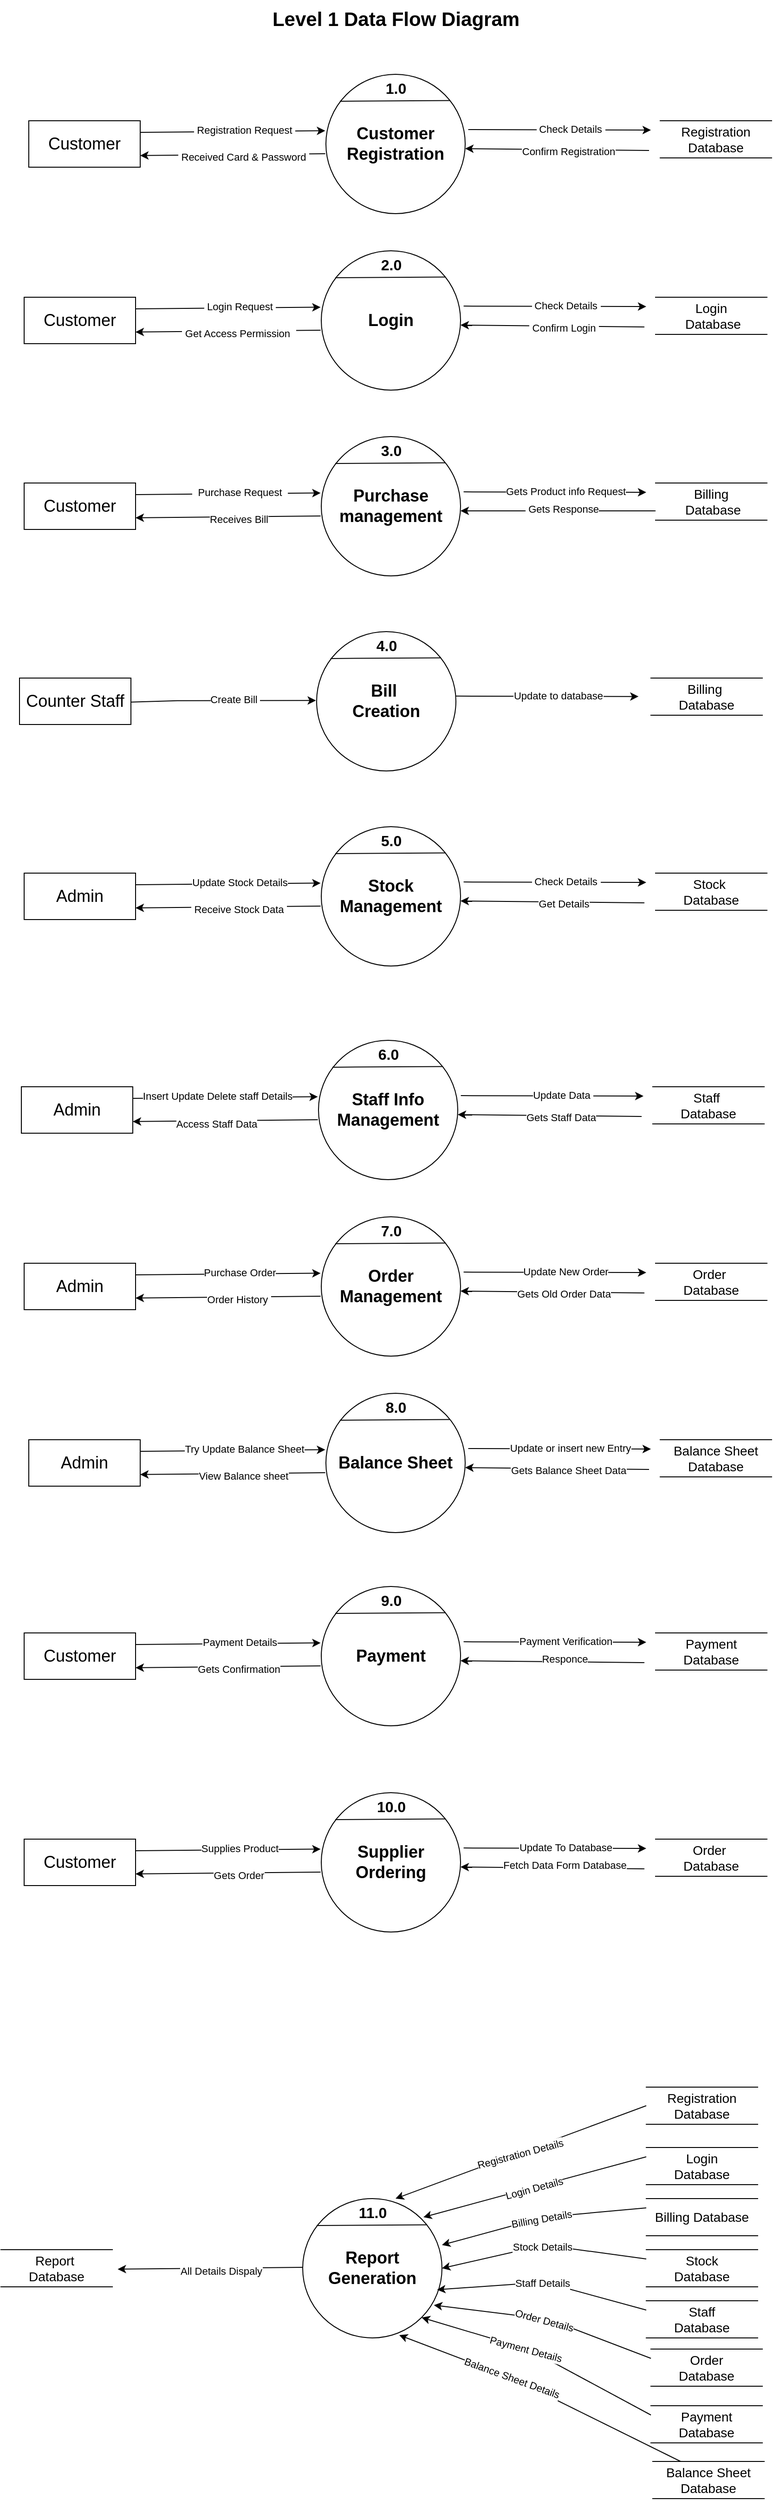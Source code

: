 <mxfile version="24.7.6">
  <diagram name="Page-1" id="CyjvDFudh4OZvCmXFipF">
    <mxGraphModel dx="866" dy="460" grid="1" gridSize="10" guides="1" tooltips="1" connect="1" arrows="1" fold="1" page="1" pageScale="1" pageWidth="850" pageHeight="1100" math="0" shadow="0">
      <root>
        <mxCell id="0" />
        <mxCell id="1" parent="0" />
        <mxCell id="PyNdP-7tMBmTOxRlOTpd-1" value="Level 1 Data Flow Diagram" style="text;html=1;align=center;verticalAlign=middle;resizable=0;points=[];autosize=1;strokeColor=none;fillColor=none;fontSize=21;fontStyle=1" parent="1" vertex="1">
          <mxGeometry x="285" y="10" width="280" height="40" as="geometry" />
        </mxCell>
        <mxCell id="PyNdP-7tMBmTOxRlOTpd-2" value="Customer" style="rounded=0;whiteSpace=wrap;html=1;fontSize=18;" parent="1" vertex="1">
          <mxGeometry x="30" y="140" width="120" height="50" as="geometry" />
        </mxCell>
        <mxCell id="PyNdP-7tMBmTOxRlOTpd-3" value="&lt;b&gt;&lt;font style=&quot;font-size: 18px;&quot;&gt;Customer Registration&lt;/font&gt;&lt;/b&gt;" style="ellipse;whiteSpace=wrap;html=1;aspect=fixed;" parent="1" vertex="1">
          <mxGeometry x="350" y="90" width="150" height="150" as="geometry" />
        </mxCell>
        <mxCell id="PyNdP-7tMBmTOxRlOTpd-4" value="" style="endArrow=none;html=1;rounded=0;entryX=0.889;entryY=0.188;entryDx=0;entryDy=0;exitX=0.1;exitY=0.193;exitDx=0;exitDy=0;exitPerimeter=0;entryPerimeter=0;" parent="1" source="PyNdP-7tMBmTOxRlOTpd-3" target="PyNdP-7tMBmTOxRlOTpd-3" edge="1">
          <mxGeometry width="50" height="50" relative="1" as="geometry">
            <mxPoint x="380" y="210" as="sourcePoint" />
            <mxPoint x="430" y="160" as="targetPoint" />
          </mxGeometry>
        </mxCell>
        <mxCell id="PyNdP-7tMBmTOxRlOTpd-5" value="1.0" style="text;html=1;align=center;verticalAlign=middle;resizable=0;points=[];autosize=1;strokeColor=none;fillColor=none;fontStyle=1;fontSize=16;" parent="1" vertex="1">
          <mxGeometry x="400" y="90" width="50" height="30" as="geometry" />
        </mxCell>
        <mxCell id="PyNdP-7tMBmTOxRlOTpd-6" value="Registration Database" style="shape=partialRectangle;whiteSpace=wrap;html=1;left=0;right=0;fillColor=none;fontStyle=0;fontSize=14;" parent="1" vertex="1">
          <mxGeometry x="710" y="140" width="120" height="40" as="geometry" />
        </mxCell>
        <mxCell id="PyNdP-7tMBmTOxRlOTpd-7" value="" style="endArrow=classic;html=1;rounded=0;exitX=1;exitY=0.25;exitDx=0;exitDy=0;entryX=-0.005;entryY=0.405;entryDx=0;entryDy=0;entryPerimeter=0;" parent="1" source="PyNdP-7tMBmTOxRlOTpd-2" target="PyNdP-7tMBmTOxRlOTpd-3" edge="1">
          <mxGeometry width="50" height="50" relative="1" as="geometry">
            <mxPoint x="380" y="260" as="sourcePoint" />
            <mxPoint x="430" y="210" as="targetPoint" />
          </mxGeometry>
        </mxCell>
        <mxCell id="PyNdP-7tMBmTOxRlOTpd-8" value="&amp;nbsp;Registration Request&amp;nbsp;" style="edgeLabel;html=1;align=center;verticalAlign=middle;resizable=0;points=[];" parent="PyNdP-7tMBmTOxRlOTpd-7" vertex="1" connectable="0">
          <mxGeometry x="0.48" y="-2" relative="1" as="geometry">
            <mxPoint x="-36" y="-3" as="offset" />
          </mxGeometry>
        </mxCell>
        <mxCell id="PyNdP-7tMBmTOxRlOTpd-10" value="" style="endArrow=classic;html=1;rounded=0;exitX=-0.005;exitY=0.57;exitDx=0;exitDy=0;exitPerimeter=0;entryX=1;entryY=0.75;entryDx=0;entryDy=0;" parent="1" source="PyNdP-7tMBmTOxRlOTpd-3" target="PyNdP-7tMBmTOxRlOTpd-2" edge="1">
          <mxGeometry width="50" height="50" relative="1" as="geometry">
            <mxPoint x="418.05" y="178" as="sourcePoint" />
            <mxPoint x="190" y="180" as="targetPoint" />
          </mxGeometry>
        </mxCell>
        <mxCell id="PyNdP-7tMBmTOxRlOTpd-11" value="&amp;nbsp;Received Card &amp;amp; Password&amp;nbsp;" style="edgeLabel;html=1;align=center;verticalAlign=middle;resizable=0;points=[];" parent="PyNdP-7tMBmTOxRlOTpd-10" vertex="1" connectable="0">
          <mxGeometry x="0.48" y="-2" relative="1" as="geometry">
            <mxPoint x="59" y="4" as="offset" />
          </mxGeometry>
        </mxCell>
        <mxCell id="PyNdP-7tMBmTOxRlOTpd-12" value="" style="endArrow=classic;html=1;rounded=0;exitX=1.022;exitY=0.397;exitDx=0;exitDy=0;exitPerimeter=0;" parent="1" source="PyNdP-7tMBmTOxRlOTpd-3" edge="1">
          <mxGeometry width="50" height="50" relative="1" as="geometry">
            <mxPoint x="500" y="142" as="sourcePoint" />
            <mxPoint x="700" y="150" as="targetPoint" />
          </mxGeometry>
        </mxCell>
        <mxCell id="PyNdP-7tMBmTOxRlOTpd-13" value="&amp;nbsp;Check Details&amp;nbsp;" style="edgeLabel;html=1;align=center;verticalAlign=middle;resizable=0;points=[];" parent="PyNdP-7tMBmTOxRlOTpd-12" vertex="1" connectable="0">
          <mxGeometry x="0.48" y="-2" relative="1" as="geometry">
            <mxPoint x="-36" y="-3" as="offset" />
          </mxGeometry>
        </mxCell>
        <mxCell id="PyNdP-7tMBmTOxRlOTpd-17" value="" style="endArrow=classic;html=1;rounded=0;exitX=-0.013;exitY=0.601;exitDx=0;exitDy=0;exitPerimeter=0;entryX=1;entryY=0.75;entryDx=0;entryDy=0;" parent="1" edge="1">
          <mxGeometry width="50" height="50" relative="1" as="geometry">
            <mxPoint x="698" y="172" as="sourcePoint" />
            <mxPoint x="500" y="170" as="targetPoint" />
          </mxGeometry>
        </mxCell>
        <mxCell id="PyNdP-7tMBmTOxRlOTpd-18" value="Confirm Registration" style="edgeLabel;html=1;align=center;verticalAlign=middle;resizable=0;points=[];" parent="PyNdP-7tMBmTOxRlOTpd-17" vertex="1" connectable="0">
          <mxGeometry x="0.48" y="-2" relative="1" as="geometry">
            <mxPoint x="59" y="4" as="offset" />
          </mxGeometry>
        </mxCell>
        <mxCell id="PyNdP-7tMBmTOxRlOTpd-19" value="Customer" style="rounded=0;whiteSpace=wrap;html=1;fontSize=18;" parent="1" vertex="1">
          <mxGeometry x="25" y="330" width="120" height="50" as="geometry" />
        </mxCell>
        <mxCell id="PyNdP-7tMBmTOxRlOTpd-20" value="&lt;span style=&quot;font-size: 18px;&quot;&gt;&lt;b&gt;Login&lt;/b&gt;&lt;/span&gt;" style="ellipse;whiteSpace=wrap;html=1;aspect=fixed;" parent="1" vertex="1">
          <mxGeometry x="345" y="280" width="150" height="150" as="geometry" />
        </mxCell>
        <mxCell id="PyNdP-7tMBmTOxRlOTpd-21" value="" style="endArrow=none;html=1;rounded=0;entryX=0.889;entryY=0.188;entryDx=0;entryDy=0;exitX=0.1;exitY=0.193;exitDx=0;exitDy=0;exitPerimeter=0;entryPerimeter=0;" parent="1" source="PyNdP-7tMBmTOxRlOTpd-20" target="PyNdP-7tMBmTOxRlOTpd-20" edge="1">
          <mxGeometry width="50" height="50" relative="1" as="geometry">
            <mxPoint x="375" y="400" as="sourcePoint" />
            <mxPoint x="425" y="350" as="targetPoint" />
          </mxGeometry>
        </mxCell>
        <mxCell id="PyNdP-7tMBmTOxRlOTpd-22" value="2.0" style="text;html=1;align=center;verticalAlign=middle;resizable=0;points=[];autosize=1;strokeColor=none;fillColor=none;fontStyle=1;fontSize=16;" parent="1" vertex="1">
          <mxGeometry x="395" y="280" width="50" height="30" as="geometry" />
        </mxCell>
        <mxCell id="PyNdP-7tMBmTOxRlOTpd-23" value="Login&lt;div&gt;&amp;nbsp;Database&lt;/div&gt;" style="shape=partialRectangle;whiteSpace=wrap;html=1;left=0;right=0;fillColor=none;fontStyle=0;fontSize=14;" parent="1" vertex="1">
          <mxGeometry x="705" y="330" width="120" height="40" as="geometry" />
        </mxCell>
        <mxCell id="PyNdP-7tMBmTOxRlOTpd-24" value="" style="endArrow=classic;html=1;rounded=0;exitX=1;exitY=0.25;exitDx=0;exitDy=0;entryX=-0.005;entryY=0.405;entryDx=0;entryDy=0;entryPerimeter=0;" parent="1" source="PyNdP-7tMBmTOxRlOTpd-19" target="PyNdP-7tMBmTOxRlOTpd-20" edge="1">
          <mxGeometry width="50" height="50" relative="1" as="geometry">
            <mxPoint x="375" y="450" as="sourcePoint" />
            <mxPoint x="425" y="400" as="targetPoint" />
          </mxGeometry>
        </mxCell>
        <mxCell id="PyNdP-7tMBmTOxRlOTpd-25" value="&amp;nbsp;Login Request&amp;nbsp;" style="edgeLabel;html=1;align=center;verticalAlign=middle;resizable=0;points=[];" parent="PyNdP-7tMBmTOxRlOTpd-24" vertex="1" connectable="0">
          <mxGeometry x="0.48" y="-2" relative="1" as="geometry">
            <mxPoint x="-36" y="-3" as="offset" />
          </mxGeometry>
        </mxCell>
        <mxCell id="PyNdP-7tMBmTOxRlOTpd-26" value="" style="endArrow=classic;html=1;rounded=0;exitX=-0.005;exitY=0.57;exitDx=0;exitDy=0;exitPerimeter=0;entryX=1;entryY=0.75;entryDx=0;entryDy=0;" parent="1" source="PyNdP-7tMBmTOxRlOTpd-20" target="PyNdP-7tMBmTOxRlOTpd-19" edge="1">
          <mxGeometry width="50" height="50" relative="1" as="geometry">
            <mxPoint x="413.05" y="368" as="sourcePoint" />
            <mxPoint x="185" y="370" as="targetPoint" />
          </mxGeometry>
        </mxCell>
        <mxCell id="PyNdP-7tMBmTOxRlOTpd-27" value="&amp;nbsp;Get Access Permission&amp;nbsp;&amp;nbsp;" style="edgeLabel;html=1;align=center;verticalAlign=middle;resizable=0;points=[];" parent="PyNdP-7tMBmTOxRlOTpd-26" vertex="1" connectable="0">
          <mxGeometry x="0.48" y="-2" relative="1" as="geometry">
            <mxPoint x="59" y="4" as="offset" />
          </mxGeometry>
        </mxCell>
        <mxCell id="PyNdP-7tMBmTOxRlOTpd-28" value="" style="endArrow=classic;html=1;rounded=0;exitX=1.022;exitY=0.397;exitDx=0;exitDy=0;exitPerimeter=0;" parent="1" source="PyNdP-7tMBmTOxRlOTpd-20" edge="1">
          <mxGeometry width="50" height="50" relative="1" as="geometry">
            <mxPoint x="495" y="332" as="sourcePoint" />
            <mxPoint x="695" y="340" as="targetPoint" />
          </mxGeometry>
        </mxCell>
        <mxCell id="PyNdP-7tMBmTOxRlOTpd-29" value="&amp;nbsp;Check Details&amp;nbsp;" style="edgeLabel;html=1;align=center;verticalAlign=middle;resizable=0;points=[];" parent="PyNdP-7tMBmTOxRlOTpd-28" vertex="1" connectable="0">
          <mxGeometry x="0.48" y="-2" relative="1" as="geometry">
            <mxPoint x="-36" y="-3" as="offset" />
          </mxGeometry>
        </mxCell>
        <mxCell id="PyNdP-7tMBmTOxRlOTpd-30" value="" style="endArrow=classic;html=1;rounded=0;exitX=-0.013;exitY=0.601;exitDx=0;exitDy=0;exitPerimeter=0;entryX=1;entryY=0.75;entryDx=0;entryDy=0;" parent="1" edge="1">
          <mxGeometry width="50" height="50" relative="1" as="geometry">
            <mxPoint x="693" y="362" as="sourcePoint" />
            <mxPoint x="495" y="360" as="targetPoint" />
          </mxGeometry>
        </mxCell>
        <mxCell id="PyNdP-7tMBmTOxRlOTpd-31" value="&amp;nbsp;Confirm Login&amp;nbsp;" style="edgeLabel;html=1;align=center;verticalAlign=middle;resizable=0;points=[];" parent="PyNdP-7tMBmTOxRlOTpd-30" vertex="1" connectable="0">
          <mxGeometry x="0.48" y="-2" relative="1" as="geometry">
            <mxPoint x="59" y="4" as="offset" />
          </mxGeometry>
        </mxCell>
        <mxCell id="PyNdP-7tMBmTOxRlOTpd-45" value="Customer" style="rounded=0;whiteSpace=wrap;html=1;fontSize=18;" parent="1" vertex="1">
          <mxGeometry x="25" y="530" width="120" height="50" as="geometry" />
        </mxCell>
        <mxCell id="PyNdP-7tMBmTOxRlOTpd-46" value="&lt;b&gt;&lt;font style=&quot;font-size: 18px;&quot;&gt;Purchase management&lt;/font&gt;&lt;/b&gt;" style="ellipse;whiteSpace=wrap;html=1;aspect=fixed;" parent="1" vertex="1">
          <mxGeometry x="345" y="480" width="150" height="150" as="geometry" />
        </mxCell>
        <mxCell id="PyNdP-7tMBmTOxRlOTpd-47" value="" style="endArrow=none;html=1;rounded=0;entryX=0.889;entryY=0.188;entryDx=0;entryDy=0;exitX=0.1;exitY=0.193;exitDx=0;exitDy=0;exitPerimeter=0;entryPerimeter=0;" parent="1" source="PyNdP-7tMBmTOxRlOTpd-46" target="PyNdP-7tMBmTOxRlOTpd-46" edge="1">
          <mxGeometry width="50" height="50" relative="1" as="geometry">
            <mxPoint x="375" y="600" as="sourcePoint" />
            <mxPoint x="425" y="550" as="targetPoint" />
          </mxGeometry>
        </mxCell>
        <mxCell id="PyNdP-7tMBmTOxRlOTpd-48" value="3.0" style="text;html=1;align=center;verticalAlign=middle;resizable=0;points=[];autosize=1;strokeColor=none;fillColor=none;fontStyle=1;fontSize=16;" parent="1" vertex="1">
          <mxGeometry x="395" y="480" width="50" height="30" as="geometry" />
        </mxCell>
        <mxCell id="PyNdP-7tMBmTOxRlOTpd-49" value="&lt;div&gt;Billing&lt;/div&gt;&lt;div&gt;&amp;nbsp;Database&lt;/div&gt;" style="shape=partialRectangle;whiteSpace=wrap;html=1;left=0;right=0;fillColor=none;fontStyle=0;fontSize=14;" parent="1" vertex="1">
          <mxGeometry x="705" y="530" width="120" height="40" as="geometry" />
        </mxCell>
        <mxCell id="PyNdP-7tMBmTOxRlOTpd-50" value="" style="endArrow=classic;html=1;rounded=0;exitX=1;exitY=0.25;exitDx=0;exitDy=0;entryX=-0.005;entryY=0.405;entryDx=0;entryDy=0;entryPerimeter=0;" parent="1" source="PyNdP-7tMBmTOxRlOTpd-45" target="PyNdP-7tMBmTOxRlOTpd-46" edge="1">
          <mxGeometry width="50" height="50" relative="1" as="geometry">
            <mxPoint x="375" y="650" as="sourcePoint" />
            <mxPoint x="425" y="600" as="targetPoint" />
          </mxGeometry>
        </mxCell>
        <mxCell id="PyNdP-7tMBmTOxRlOTpd-51" value="&amp;nbsp; Purchase Request&amp;nbsp;&amp;nbsp;" style="edgeLabel;html=1;align=center;verticalAlign=middle;resizable=0;points=[];" parent="PyNdP-7tMBmTOxRlOTpd-50" vertex="1" connectable="0">
          <mxGeometry x="0.48" y="-2" relative="1" as="geometry">
            <mxPoint x="-36" y="-3" as="offset" />
          </mxGeometry>
        </mxCell>
        <mxCell id="PyNdP-7tMBmTOxRlOTpd-52" value="" style="endArrow=classic;html=1;rounded=0;exitX=-0.005;exitY=0.57;exitDx=0;exitDy=0;exitPerimeter=0;entryX=1;entryY=0.75;entryDx=0;entryDy=0;" parent="1" source="PyNdP-7tMBmTOxRlOTpd-46" target="PyNdP-7tMBmTOxRlOTpd-45" edge="1">
          <mxGeometry width="50" height="50" relative="1" as="geometry">
            <mxPoint x="413.05" y="568" as="sourcePoint" />
            <mxPoint x="185" y="570" as="targetPoint" />
          </mxGeometry>
        </mxCell>
        <mxCell id="PyNdP-7tMBmTOxRlOTpd-53" value="Receives Bill" style="edgeLabel;html=1;align=center;verticalAlign=middle;resizable=0;points=[];" parent="PyNdP-7tMBmTOxRlOTpd-52" vertex="1" connectable="0">
          <mxGeometry x="0.48" y="-2" relative="1" as="geometry">
            <mxPoint x="59" y="4" as="offset" />
          </mxGeometry>
        </mxCell>
        <mxCell id="PyNdP-7tMBmTOxRlOTpd-54" value="" style="endArrow=classic;html=1;rounded=0;exitX=1.022;exitY=0.397;exitDx=0;exitDy=0;exitPerimeter=0;" parent="1" source="PyNdP-7tMBmTOxRlOTpd-46" edge="1">
          <mxGeometry width="50" height="50" relative="1" as="geometry">
            <mxPoint x="495" y="532" as="sourcePoint" />
            <mxPoint x="695" y="540" as="targetPoint" />
          </mxGeometry>
        </mxCell>
        <mxCell id="PyNdP-7tMBmTOxRlOTpd-55" value="Gets Product info Request" style="edgeLabel;html=1;align=center;verticalAlign=middle;resizable=0;points=[];" parent="PyNdP-7tMBmTOxRlOTpd-54" vertex="1" connectable="0">
          <mxGeometry x="0.48" y="-2" relative="1" as="geometry">
            <mxPoint x="-36" y="-3" as="offset" />
          </mxGeometry>
        </mxCell>
        <mxCell id="PyNdP-7tMBmTOxRlOTpd-56" value="" style="endArrow=classic;html=1;rounded=0;exitX=0;exitY=0.75;exitDx=0;exitDy=0;entryX=1;entryY=0.75;entryDx=0;entryDy=0;" parent="1" source="PyNdP-7tMBmTOxRlOTpd-49" edge="1">
          <mxGeometry width="50" height="50" relative="1" as="geometry">
            <mxPoint x="693" y="562" as="sourcePoint" />
            <mxPoint x="495" y="560" as="targetPoint" />
          </mxGeometry>
        </mxCell>
        <mxCell id="PyNdP-7tMBmTOxRlOTpd-59" value="&amp;nbsp;Gets Response" style="edgeLabel;html=1;align=center;verticalAlign=middle;resizable=0;points=[];" parent="PyNdP-7tMBmTOxRlOTpd-56" vertex="1" connectable="0">
          <mxGeometry x="0.238" y="-2" relative="1" as="geometry">
            <mxPoint x="29" as="offset" />
          </mxGeometry>
        </mxCell>
        <mxCell id="PyNdP-7tMBmTOxRlOTpd-60" value="Counter Staff" style="rounded=0;whiteSpace=wrap;html=1;fontSize=18;" parent="1" vertex="1">
          <mxGeometry x="20" y="740" width="120" height="50" as="geometry" />
        </mxCell>
        <mxCell id="PyNdP-7tMBmTOxRlOTpd-61" value="&lt;span style=&quot;font-size: 18px;&quot;&gt;&lt;b&gt;Bill&amp;nbsp;&lt;/b&gt;&lt;/span&gt;&lt;div&gt;&lt;span style=&quot;font-size: 18px;&quot;&gt;&lt;b&gt;Creation&lt;/b&gt;&lt;/span&gt;&lt;/div&gt;" style="ellipse;whiteSpace=wrap;html=1;aspect=fixed;" parent="1" vertex="1">
          <mxGeometry x="340" y="690" width="150" height="150" as="geometry" />
        </mxCell>
        <mxCell id="PyNdP-7tMBmTOxRlOTpd-62" value="" style="endArrow=none;html=1;rounded=0;entryX=0.889;entryY=0.188;entryDx=0;entryDy=0;exitX=0.1;exitY=0.193;exitDx=0;exitDy=0;exitPerimeter=0;entryPerimeter=0;" parent="1" source="PyNdP-7tMBmTOxRlOTpd-61" target="PyNdP-7tMBmTOxRlOTpd-61" edge="1">
          <mxGeometry width="50" height="50" relative="1" as="geometry">
            <mxPoint x="370" y="810" as="sourcePoint" />
            <mxPoint x="420" y="760" as="targetPoint" />
          </mxGeometry>
        </mxCell>
        <mxCell id="PyNdP-7tMBmTOxRlOTpd-63" value="4.0" style="text;html=1;align=center;verticalAlign=middle;resizable=0;points=[];autosize=1;strokeColor=none;fillColor=none;fontStyle=1;fontSize=16;" parent="1" vertex="1">
          <mxGeometry x="390" y="690" width="50" height="30" as="geometry" />
        </mxCell>
        <mxCell id="PyNdP-7tMBmTOxRlOTpd-64" value="Billing&amp;nbsp;&lt;div&gt;Database&lt;/div&gt;" style="shape=partialRectangle;whiteSpace=wrap;html=1;left=0;right=0;fillColor=none;fontStyle=0;fontSize=14;" parent="1" vertex="1">
          <mxGeometry x="700" y="740" width="120" height="40" as="geometry" />
        </mxCell>
        <mxCell id="PyNdP-7tMBmTOxRlOTpd-65" value="" style="endArrow=classic;html=1;rounded=0;exitX=1;exitY=0.25;exitDx=0;exitDy=0;entryX=-0.005;entryY=0.405;entryDx=0;entryDy=0;entryPerimeter=0;" parent="1" edge="1">
          <mxGeometry width="50" height="50" relative="1" as="geometry">
            <mxPoint x="140" y="765.88" as="sourcePoint" />
            <mxPoint x="339.25" y="764.13" as="targetPoint" />
            <Array as="points">
              <mxPoint x="190" y="764.38" />
            </Array>
          </mxGeometry>
        </mxCell>
        <mxCell id="PyNdP-7tMBmTOxRlOTpd-66" value="Create Bill&amp;nbsp;" style="edgeLabel;html=1;align=center;verticalAlign=middle;resizable=0;points=[];" parent="PyNdP-7tMBmTOxRlOTpd-65" vertex="1" connectable="0">
          <mxGeometry x="0.48" y="-2" relative="1" as="geometry">
            <mxPoint x="-36" y="-3" as="offset" />
          </mxGeometry>
        </mxCell>
        <mxCell id="PyNdP-7tMBmTOxRlOTpd-69" value="" style="endArrow=classic;html=1;rounded=0;exitX=1.022;exitY=0.397;exitDx=0;exitDy=0;exitPerimeter=0;" parent="1" edge="1">
          <mxGeometry width="50" height="50" relative="1" as="geometry">
            <mxPoint x="490.0" y="759.41" as="sourcePoint" />
            <mxPoint x="686.7" y="759.86" as="targetPoint" />
          </mxGeometry>
        </mxCell>
        <mxCell id="PyNdP-7tMBmTOxRlOTpd-70" value="Update to database" style="edgeLabel;html=1;align=center;verticalAlign=middle;resizable=0;points=[];" parent="PyNdP-7tMBmTOxRlOTpd-69" vertex="1" connectable="0">
          <mxGeometry x="0.48" y="-2" relative="1" as="geometry">
            <mxPoint x="-36" y="-3" as="offset" />
          </mxGeometry>
        </mxCell>
        <mxCell id="PyNdP-7tMBmTOxRlOTpd-73" value="Admin" style="rounded=0;whiteSpace=wrap;html=1;fontSize=18;" parent="1" vertex="1">
          <mxGeometry x="25" y="950" width="120" height="50" as="geometry" />
        </mxCell>
        <mxCell id="PyNdP-7tMBmTOxRlOTpd-74" value="&lt;b&gt;&lt;font style=&quot;font-size: 18px;&quot;&gt;Stock Management&lt;/font&gt;&lt;/b&gt;" style="ellipse;whiteSpace=wrap;html=1;aspect=fixed;" parent="1" vertex="1">
          <mxGeometry x="345" y="900" width="150" height="150" as="geometry" />
        </mxCell>
        <mxCell id="PyNdP-7tMBmTOxRlOTpd-75" value="" style="endArrow=none;html=1;rounded=0;entryX=0.889;entryY=0.188;entryDx=0;entryDy=0;exitX=0.1;exitY=0.193;exitDx=0;exitDy=0;exitPerimeter=0;entryPerimeter=0;" parent="1" source="PyNdP-7tMBmTOxRlOTpd-74" target="PyNdP-7tMBmTOxRlOTpd-74" edge="1">
          <mxGeometry width="50" height="50" relative="1" as="geometry">
            <mxPoint x="375" y="1020" as="sourcePoint" />
            <mxPoint x="425" y="970" as="targetPoint" />
          </mxGeometry>
        </mxCell>
        <mxCell id="PyNdP-7tMBmTOxRlOTpd-76" value="5.0" style="text;html=1;align=center;verticalAlign=middle;resizable=0;points=[];autosize=1;strokeColor=none;fillColor=none;fontStyle=1;fontSize=16;" parent="1" vertex="1">
          <mxGeometry x="395" y="900" width="50" height="30" as="geometry" />
        </mxCell>
        <mxCell id="PyNdP-7tMBmTOxRlOTpd-77" value="Stock&amp;nbsp;&lt;div&gt;Database&lt;/div&gt;" style="shape=partialRectangle;whiteSpace=wrap;html=1;left=0;right=0;fillColor=none;fontStyle=0;fontSize=14;" parent="1" vertex="1">
          <mxGeometry x="705" y="950" width="120" height="40" as="geometry" />
        </mxCell>
        <mxCell id="PyNdP-7tMBmTOxRlOTpd-78" value="" style="endArrow=classic;html=1;rounded=0;exitX=1;exitY=0.25;exitDx=0;exitDy=0;entryX=-0.005;entryY=0.405;entryDx=0;entryDy=0;entryPerimeter=0;" parent="1" source="PyNdP-7tMBmTOxRlOTpd-73" target="PyNdP-7tMBmTOxRlOTpd-74" edge="1">
          <mxGeometry width="50" height="50" relative="1" as="geometry">
            <mxPoint x="375" y="1070" as="sourcePoint" />
            <mxPoint x="425" y="1020" as="targetPoint" />
          </mxGeometry>
        </mxCell>
        <mxCell id="PyNdP-7tMBmTOxRlOTpd-79" value="Update Stock Details" style="edgeLabel;html=1;align=center;verticalAlign=middle;resizable=0;points=[];" parent="PyNdP-7tMBmTOxRlOTpd-78" vertex="1" connectable="0">
          <mxGeometry x="0.48" y="-2" relative="1" as="geometry">
            <mxPoint x="-36" y="-3" as="offset" />
          </mxGeometry>
        </mxCell>
        <mxCell id="PyNdP-7tMBmTOxRlOTpd-80" value="" style="endArrow=classic;html=1;rounded=0;exitX=-0.005;exitY=0.57;exitDx=0;exitDy=0;exitPerimeter=0;entryX=1;entryY=0.75;entryDx=0;entryDy=0;" parent="1" source="PyNdP-7tMBmTOxRlOTpd-74" target="PyNdP-7tMBmTOxRlOTpd-73" edge="1">
          <mxGeometry width="50" height="50" relative="1" as="geometry">
            <mxPoint x="413.05" y="988" as="sourcePoint" />
            <mxPoint x="185" y="990" as="targetPoint" />
          </mxGeometry>
        </mxCell>
        <mxCell id="PyNdP-7tMBmTOxRlOTpd-81" value="&amp;nbsp;Receive Stock Data&amp;nbsp;" style="edgeLabel;html=1;align=center;verticalAlign=middle;resizable=0;points=[];" parent="PyNdP-7tMBmTOxRlOTpd-80" vertex="1" connectable="0">
          <mxGeometry x="0.48" y="-2" relative="1" as="geometry">
            <mxPoint x="59" y="4" as="offset" />
          </mxGeometry>
        </mxCell>
        <mxCell id="PyNdP-7tMBmTOxRlOTpd-82" value="" style="endArrow=classic;html=1;rounded=0;exitX=1.022;exitY=0.397;exitDx=0;exitDy=0;exitPerimeter=0;" parent="1" source="PyNdP-7tMBmTOxRlOTpd-74" edge="1">
          <mxGeometry width="50" height="50" relative="1" as="geometry">
            <mxPoint x="495" y="952" as="sourcePoint" />
            <mxPoint x="695" y="960" as="targetPoint" />
          </mxGeometry>
        </mxCell>
        <mxCell id="PyNdP-7tMBmTOxRlOTpd-83" value="&amp;nbsp;Check Details&amp;nbsp;" style="edgeLabel;html=1;align=center;verticalAlign=middle;resizable=0;points=[];" parent="PyNdP-7tMBmTOxRlOTpd-82" vertex="1" connectable="0">
          <mxGeometry x="0.48" y="-2" relative="1" as="geometry">
            <mxPoint x="-36" y="-3" as="offset" />
          </mxGeometry>
        </mxCell>
        <mxCell id="PyNdP-7tMBmTOxRlOTpd-84" value="" style="endArrow=classic;html=1;rounded=0;exitX=-0.013;exitY=0.601;exitDx=0;exitDy=0;exitPerimeter=0;entryX=1;entryY=0.75;entryDx=0;entryDy=0;" parent="1" edge="1">
          <mxGeometry width="50" height="50" relative="1" as="geometry">
            <mxPoint x="693" y="982" as="sourcePoint" />
            <mxPoint x="495" y="980" as="targetPoint" />
          </mxGeometry>
        </mxCell>
        <mxCell id="PyNdP-7tMBmTOxRlOTpd-85" value="Get Details" style="edgeLabel;html=1;align=center;verticalAlign=middle;resizable=0;points=[];" parent="PyNdP-7tMBmTOxRlOTpd-84" vertex="1" connectable="0">
          <mxGeometry x="0.48" y="-2" relative="1" as="geometry">
            <mxPoint x="59" y="4" as="offset" />
          </mxGeometry>
        </mxCell>
        <mxCell id="PyNdP-7tMBmTOxRlOTpd-86" value="Admin" style="rounded=0;whiteSpace=wrap;html=1;fontSize=18;" parent="1" vertex="1">
          <mxGeometry x="22" y="1180" width="120" height="50" as="geometry" />
        </mxCell>
        <mxCell id="PyNdP-7tMBmTOxRlOTpd-87" value="&lt;b&gt;&lt;font style=&quot;font-size: 18px;&quot;&gt;Staff Info Management&lt;/font&gt;&lt;/b&gt;" style="ellipse;whiteSpace=wrap;html=1;aspect=fixed;" parent="1" vertex="1">
          <mxGeometry x="342" y="1130" width="150" height="150" as="geometry" />
        </mxCell>
        <mxCell id="PyNdP-7tMBmTOxRlOTpd-88" value="" style="endArrow=none;html=1;rounded=0;entryX=0.889;entryY=0.188;entryDx=0;entryDy=0;exitX=0.1;exitY=0.193;exitDx=0;exitDy=0;exitPerimeter=0;entryPerimeter=0;" parent="1" source="PyNdP-7tMBmTOxRlOTpd-87" target="PyNdP-7tMBmTOxRlOTpd-87" edge="1">
          <mxGeometry width="50" height="50" relative="1" as="geometry">
            <mxPoint x="372" y="1250" as="sourcePoint" />
            <mxPoint x="422" y="1200" as="targetPoint" />
          </mxGeometry>
        </mxCell>
        <mxCell id="PyNdP-7tMBmTOxRlOTpd-89" value="6.0" style="text;html=1;align=center;verticalAlign=middle;resizable=0;points=[];autosize=1;strokeColor=none;fillColor=none;fontStyle=1;fontSize=16;" parent="1" vertex="1">
          <mxGeometry x="392" y="1130" width="50" height="30" as="geometry" />
        </mxCell>
        <mxCell id="PyNdP-7tMBmTOxRlOTpd-90" value="Staff&amp;nbsp;&lt;div&gt;Database&lt;/div&gt;" style="shape=partialRectangle;whiteSpace=wrap;html=1;left=0;right=0;fillColor=none;fontStyle=0;fontSize=14;" parent="1" vertex="1">
          <mxGeometry x="702" y="1180" width="120" height="40" as="geometry" />
        </mxCell>
        <mxCell id="PyNdP-7tMBmTOxRlOTpd-91" value="" style="endArrow=classic;html=1;rounded=0;exitX=1;exitY=0.25;exitDx=0;exitDy=0;entryX=-0.005;entryY=0.405;entryDx=0;entryDy=0;entryPerimeter=0;" parent="1" source="PyNdP-7tMBmTOxRlOTpd-86" target="PyNdP-7tMBmTOxRlOTpd-87" edge="1">
          <mxGeometry width="50" height="50" relative="1" as="geometry">
            <mxPoint x="372" y="1300" as="sourcePoint" />
            <mxPoint x="422" y="1250" as="targetPoint" />
          </mxGeometry>
        </mxCell>
        <mxCell id="PyNdP-7tMBmTOxRlOTpd-92" value="Insert Update Delete staff Details" style="edgeLabel;html=1;align=center;verticalAlign=middle;resizable=0;points=[];" parent="PyNdP-7tMBmTOxRlOTpd-91" vertex="1" connectable="0">
          <mxGeometry x="0.48" y="-2" relative="1" as="geometry">
            <mxPoint x="-57" y="-3" as="offset" />
          </mxGeometry>
        </mxCell>
        <mxCell id="PyNdP-7tMBmTOxRlOTpd-93" value="" style="endArrow=classic;html=1;rounded=0;exitX=-0.005;exitY=0.57;exitDx=0;exitDy=0;exitPerimeter=0;entryX=1;entryY=0.75;entryDx=0;entryDy=0;" parent="1" source="PyNdP-7tMBmTOxRlOTpd-87" target="PyNdP-7tMBmTOxRlOTpd-86" edge="1">
          <mxGeometry width="50" height="50" relative="1" as="geometry">
            <mxPoint x="410.05" y="1218" as="sourcePoint" />
            <mxPoint x="182" y="1220" as="targetPoint" />
          </mxGeometry>
        </mxCell>
        <mxCell id="PyNdP-7tMBmTOxRlOTpd-94" value="Access Staff Data" style="edgeLabel;html=1;align=center;verticalAlign=middle;resizable=0;points=[];" parent="PyNdP-7tMBmTOxRlOTpd-93" vertex="1" connectable="0">
          <mxGeometry x="0.48" y="-2" relative="1" as="geometry">
            <mxPoint x="38" y="5" as="offset" />
          </mxGeometry>
        </mxCell>
        <mxCell id="PyNdP-7tMBmTOxRlOTpd-95" value="" style="endArrow=classic;html=1;rounded=0;exitX=1.022;exitY=0.397;exitDx=0;exitDy=0;exitPerimeter=0;" parent="1" source="PyNdP-7tMBmTOxRlOTpd-87" edge="1">
          <mxGeometry width="50" height="50" relative="1" as="geometry">
            <mxPoint x="492" y="1182" as="sourcePoint" />
            <mxPoint x="692" y="1190" as="targetPoint" />
          </mxGeometry>
        </mxCell>
        <mxCell id="PyNdP-7tMBmTOxRlOTpd-96" value="Update Data&amp;nbsp;" style="edgeLabel;html=1;align=center;verticalAlign=middle;resizable=0;points=[];" parent="PyNdP-7tMBmTOxRlOTpd-95" vertex="1" connectable="0">
          <mxGeometry x="0.48" y="-2" relative="1" as="geometry">
            <mxPoint x="-36" y="-3" as="offset" />
          </mxGeometry>
        </mxCell>
        <mxCell id="PyNdP-7tMBmTOxRlOTpd-97" value="" style="endArrow=classic;html=1;rounded=0;exitX=-0.013;exitY=0.601;exitDx=0;exitDy=0;exitPerimeter=0;entryX=1;entryY=0.75;entryDx=0;entryDy=0;" parent="1" edge="1">
          <mxGeometry width="50" height="50" relative="1" as="geometry">
            <mxPoint x="690" y="1212" as="sourcePoint" />
            <mxPoint x="492" y="1210" as="targetPoint" />
          </mxGeometry>
        </mxCell>
        <mxCell id="PyNdP-7tMBmTOxRlOTpd-98" value="Gets Staff Data" style="edgeLabel;html=1;align=center;verticalAlign=middle;resizable=0;points=[];" parent="PyNdP-7tMBmTOxRlOTpd-97" vertex="1" connectable="0">
          <mxGeometry x="0.48" y="-2" relative="1" as="geometry">
            <mxPoint x="59" y="4" as="offset" />
          </mxGeometry>
        </mxCell>
        <mxCell id="PyNdP-7tMBmTOxRlOTpd-103" value="Admin" style="rounded=0;whiteSpace=wrap;html=1;fontSize=18;" parent="1" vertex="1">
          <mxGeometry x="25" y="1370" width="120" height="50" as="geometry" />
        </mxCell>
        <mxCell id="PyNdP-7tMBmTOxRlOTpd-104" value="&lt;span style=&quot;font-size: 18px;&quot;&gt;&lt;b&gt;Order Management&lt;/b&gt;&lt;/span&gt;" style="ellipse;whiteSpace=wrap;html=1;aspect=fixed;" parent="1" vertex="1">
          <mxGeometry x="345" y="1320" width="150" height="150" as="geometry" />
        </mxCell>
        <mxCell id="PyNdP-7tMBmTOxRlOTpd-105" value="" style="endArrow=none;html=1;rounded=0;entryX=0.889;entryY=0.188;entryDx=0;entryDy=0;exitX=0.1;exitY=0.193;exitDx=0;exitDy=0;exitPerimeter=0;entryPerimeter=0;" parent="1" source="PyNdP-7tMBmTOxRlOTpd-104" target="PyNdP-7tMBmTOxRlOTpd-104" edge="1">
          <mxGeometry width="50" height="50" relative="1" as="geometry">
            <mxPoint x="375" y="1440" as="sourcePoint" />
            <mxPoint x="425" y="1390" as="targetPoint" />
          </mxGeometry>
        </mxCell>
        <mxCell id="PyNdP-7tMBmTOxRlOTpd-106" value="7.0" style="text;html=1;align=center;verticalAlign=middle;resizable=0;points=[];autosize=1;strokeColor=none;fillColor=none;fontStyle=1;fontSize=16;" parent="1" vertex="1">
          <mxGeometry x="395" y="1320" width="50" height="30" as="geometry" />
        </mxCell>
        <mxCell id="PyNdP-7tMBmTOxRlOTpd-107" value="Order&amp;nbsp;&lt;div&gt;Database&lt;/div&gt;" style="shape=partialRectangle;whiteSpace=wrap;html=1;left=0;right=0;fillColor=none;fontStyle=0;fontSize=14;" parent="1" vertex="1">
          <mxGeometry x="705" y="1370" width="120" height="40" as="geometry" />
        </mxCell>
        <mxCell id="PyNdP-7tMBmTOxRlOTpd-108" value="" style="endArrow=classic;html=1;rounded=0;exitX=1;exitY=0.25;exitDx=0;exitDy=0;entryX=-0.005;entryY=0.405;entryDx=0;entryDy=0;entryPerimeter=0;" parent="1" source="PyNdP-7tMBmTOxRlOTpd-103" target="PyNdP-7tMBmTOxRlOTpd-104" edge="1">
          <mxGeometry width="50" height="50" relative="1" as="geometry">
            <mxPoint x="375" y="1490" as="sourcePoint" />
            <mxPoint x="425" y="1440" as="targetPoint" />
          </mxGeometry>
        </mxCell>
        <mxCell id="PyNdP-7tMBmTOxRlOTpd-109" value="Purchase Order" style="edgeLabel;html=1;align=center;verticalAlign=middle;resizable=0;points=[];" parent="PyNdP-7tMBmTOxRlOTpd-108" vertex="1" connectable="0">
          <mxGeometry x="0.48" y="-2" relative="1" as="geometry">
            <mxPoint x="-36" y="-3" as="offset" />
          </mxGeometry>
        </mxCell>
        <mxCell id="PyNdP-7tMBmTOxRlOTpd-110" value="" style="endArrow=classic;html=1;rounded=0;exitX=-0.005;exitY=0.57;exitDx=0;exitDy=0;exitPerimeter=0;entryX=1;entryY=0.75;entryDx=0;entryDy=0;" parent="1" source="PyNdP-7tMBmTOxRlOTpd-104" target="PyNdP-7tMBmTOxRlOTpd-103" edge="1">
          <mxGeometry width="50" height="50" relative="1" as="geometry">
            <mxPoint x="413.05" y="1408" as="sourcePoint" />
            <mxPoint x="185" y="1410" as="targetPoint" />
          </mxGeometry>
        </mxCell>
        <mxCell id="PyNdP-7tMBmTOxRlOTpd-111" value="Order History&amp;nbsp;" style="edgeLabel;html=1;align=center;verticalAlign=middle;resizable=0;points=[];" parent="PyNdP-7tMBmTOxRlOTpd-110" vertex="1" connectable="0">
          <mxGeometry x="0.48" y="-2" relative="1" as="geometry">
            <mxPoint x="59" y="4" as="offset" />
          </mxGeometry>
        </mxCell>
        <mxCell id="PyNdP-7tMBmTOxRlOTpd-112" value="" style="endArrow=classic;html=1;rounded=0;exitX=1.022;exitY=0.397;exitDx=0;exitDy=0;exitPerimeter=0;" parent="1" source="PyNdP-7tMBmTOxRlOTpd-104" edge="1">
          <mxGeometry width="50" height="50" relative="1" as="geometry">
            <mxPoint x="495" y="1372" as="sourcePoint" />
            <mxPoint x="695" y="1380" as="targetPoint" />
          </mxGeometry>
        </mxCell>
        <mxCell id="PyNdP-7tMBmTOxRlOTpd-113" value="Update New Order" style="edgeLabel;html=1;align=center;verticalAlign=middle;resizable=0;points=[];" parent="PyNdP-7tMBmTOxRlOTpd-112" vertex="1" connectable="0">
          <mxGeometry x="0.48" y="-2" relative="1" as="geometry">
            <mxPoint x="-36" y="-3" as="offset" />
          </mxGeometry>
        </mxCell>
        <mxCell id="PyNdP-7tMBmTOxRlOTpd-114" value="" style="endArrow=classic;html=1;rounded=0;exitX=-0.013;exitY=0.601;exitDx=0;exitDy=0;exitPerimeter=0;entryX=1;entryY=0.75;entryDx=0;entryDy=0;" parent="1" edge="1">
          <mxGeometry width="50" height="50" relative="1" as="geometry">
            <mxPoint x="693" y="1402" as="sourcePoint" />
            <mxPoint x="495" y="1400" as="targetPoint" />
          </mxGeometry>
        </mxCell>
        <mxCell id="PyNdP-7tMBmTOxRlOTpd-115" value="Gets Old Order Data" style="edgeLabel;html=1;align=center;verticalAlign=middle;resizable=0;points=[];" parent="PyNdP-7tMBmTOxRlOTpd-114" vertex="1" connectable="0">
          <mxGeometry x="0.48" y="-2" relative="1" as="geometry">
            <mxPoint x="59" y="4" as="offset" />
          </mxGeometry>
        </mxCell>
        <mxCell id="PyNdP-7tMBmTOxRlOTpd-117" value="Admin" style="rounded=0;whiteSpace=wrap;html=1;fontSize=18;" parent="1" vertex="1">
          <mxGeometry x="30" y="1560" width="120" height="50" as="geometry" />
        </mxCell>
        <mxCell id="PyNdP-7tMBmTOxRlOTpd-118" value="&lt;span style=&quot;font-size: 18px;&quot;&gt;&lt;b&gt;Balance Sheet&lt;/b&gt;&lt;/span&gt;" style="ellipse;whiteSpace=wrap;html=1;aspect=fixed;" parent="1" vertex="1">
          <mxGeometry x="350" y="1510" width="150" height="150" as="geometry" />
        </mxCell>
        <mxCell id="PyNdP-7tMBmTOxRlOTpd-119" value="" style="endArrow=none;html=1;rounded=0;entryX=0.889;entryY=0.188;entryDx=0;entryDy=0;exitX=0.1;exitY=0.193;exitDx=0;exitDy=0;exitPerimeter=0;entryPerimeter=0;" parent="1" source="PyNdP-7tMBmTOxRlOTpd-118" target="PyNdP-7tMBmTOxRlOTpd-118" edge="1">
          <mxGeometry width="50" height="50" relative="1" as="geometry">
            <mxPoint x="380" y="1630" as="sourcePoint" />
            <mxPoint x="430" y="1580" as="targetPoint" />
          </mxGeometry>
        </mxCell>
        <mxCell id="PyNdP-7tMBmTOxRlOTpd-120" value="8.0" style="text;html=1;align=center;verticalAlign=middle;resizable=0;points=[];autosize=1;strokeColor=none;fillColor=none;fontStyle=1;fontSize=16;" parent="1" vertex="1">
          <mxGeometry x="400" y="1510" width="50" height="30" as="geometry" />
        </mxCell>
        <mxCell id="PyNdP-7tMBmTOxRlOTpd-121" value="Balance Sheet Database" style="shape=partialRectangle;whiteSpace=wrap;html=1;left=0;right=0;fillColor=none;fontStyle=0;fontSize=14;" parent="1" vertex="1">
          <mxGeometry x="710" y="1560" width="120" height="40" as="geometry" />
        </mxCell>
        <mxCell id="PyNdP-7tMBmTOxRlOTpd-122" value="" style="endArrow=classic;html=1;rounded=0;exitX=1;exitY=0.25;exitDx=0;exitDy=0;entryX=-0.005;entryY=0.405;entryDx=0;entryDy=0;entryPerimeter=0;" parent="1" source="PyNdP-7tMBmTOxRlOTpd-117" target="PyNdP-7tMBmTOxRlOTpd-118" edge="1">
          <mxGeometry width="50" height="50" relative="1" as="geometry">
            <mxPoint x="380" y="1680" as="sourcePoint" />
            <mxPoint x="430" y="1630" as="targetPoint" />
          </mxGeometry>
        </mxCell>
        <mxCell id="PyNdP-7tMBmTOxRlOTpd-123" value="Try Update Balance Sheet" style="edgeLabel;html=1;align=center;verticalAlign=middle;resizable=0;points=[];" parent="PyNdP-7tMBmTOxRlOTpd-122" vertex="1" connectable="0">
          <mxGeometry x="0.48" y="-2" relative="1" as="geometry">
            <mxPoint x="-36" y="-3" as="offset" />
          </mxGeometry>
        </mxCell>
        <mxCell id="PyNdP-7tMBmTOxRlOTpd-124" value="" style="endArrow=classic;html=1;rounded=0;exitX=-0.005;exitY=0.57;exitDx=0;exitDy=0;exitPerimeter=0;entryX=1;entryY=0.75;entryDx=0;entryDy=0;" parent="1" source="PyNdP-7tMBmTOxRlOTpd-118" target="PyNdP-7tMBmTOxRlOTpd-117" edge="1">
          <mxGeometry width="50" height="50" relative="1" as="geometry">
            <mxPoint x="418.05" y="1598" as="sourcePoint" />
            <mxPoint x="190" y="1600" as="targetPoint" />
          </mxGeometry>
        </mxCell>
        <mxCell id="PyNdP-7tMBmTOxRlOTpd-125" value="View Balance sheet" style="edgeLabel;html=1;align=center;verticalAlign=middle;resizable=0;points=[];" parent="PyNdP-7tMBmTOxRlOTpd-124" vertex="1" connectable="0">
          <mxGeometry x="0.48" y="-2" relative="1" as="geometry">
            <mxPoint x="59" y="4" as="offset" />
          </mxGeometry>
        </mxCell>
        <mxCell id="PyNdP-7tMBmTOxRlOTpd-126" value="" style="endArrow=classic;html=1;rounded=0;exitX=1.022;exitY=0.397;exitDx=0;exitDy=0;exitPerimeter=0;" parent="1" source="PyNdP-7tMBmTOxRlOTpd-118" edge="1">
          <mxGeometry width="50" height="50" relative="1" as="geometry">
            <mxPoint x="500" y="1562" as="sourcePoint" />
            <mxPoint x="700" y="1570" as="targetPoint" />
          </mxGeometry>
        </mxCell>
        <mxCell id="PyNdP-7tMBmTOxRlOTpd-127" value="Update or insert new Entry" style="edgeLabel;html=1;align=center;verticalAlign=middle;resizable=0;points=[];" parent="PyNdP-7tMBmTOxRlOTpd-126" vertex="1" connectable="0">
          <mxGeometry x="0.48" y="-2" relative="1" as="geometry">
            <mxPoint x="-36" y="-3" as="offset" />
          </mxGeometry>
        </mxCell>
        <mxCell id="PyNdP-7tMBmTOxRlOTpd-128" value="" style="endArrow=classic;html=1;rounded=0;exitX=-0.013;exitY=0.601;exitDx=0;exitDy=0;exitPerimeter=0;entryX=1;entryY=0.75;entryDx=0;entryDy=0;" parent="1" edge="1">
          <mxGeometry width="50" height="50" relative="1" as="geometry">
            <mxPoint x="698" y="1592" as="sourcePoint" />
            <mxPoint x="500" y="1590" as="targetPoint" />
          </mxGeometry>
        </mxCell>
        <mxCell id="PyNdP-7tMBmTOxRlOTpd-129" value="Gets Balance Sheet Data" style="edgeLabel;html=1;align=center;verticalAlign=middle;resizable=0;points=[];" parent="PyNdP-7tMBmTOxRlOTpd-128" vertex="1" connectable="0">
          <mxGeometry x="0.48" y="-2" relative="1" as="geometry">
            <mxPoint x="59" y="4" as="offset" />
          </mxGeometry>
        </mxCell>
        <mxCell id="PyNdP-7tMBmTOxRlOTpd-131" value="Customer" style="rounded=0;whiteSpace=wrap;html=1;fontSize=18;" parent="1" vertex="1">
          <mxGeometry x="25" y="1768" width="120" height="50" as="geometry" />
        </mxCell>
        <mxCell id="PyNdP-7tMBmTOxRlOTpd-132" value="&lt;span style=&quot;font-size: 18px;&quot;&gt;&lt;b&gt;Payment&lt;/b&gt;&lt;/span&gt;" style="ellipse;whiteSpace=wrap;html=1;aspect=fixed;" parent="1" vertex="1">
          <mxGeometry x="345" y="1718" width="150" height="150" as="geometry" />
        </mxCell>
        <mxCell id="PyNdP-7tMBmTOxRlOTpd-133" value="" style="endArrow=none;html=1;rounded=0;entryX=0.889;entryY=0.188;entryDx=0;entryDy=0;exitX=0.1;exitY=0.193;exitDx=0;exitDy=0;exitPerimeter=0;entryPerimeter=0;" parent="1" source="PyNdP-7tMBmTOxRlOTpd-132" target="PyNdP-7tMBmTOxRlOTpd-132" edge="1">
          <mxGeometry width="50" height="50" relative="1" as="geometry">
            <mxPoint x="375" y="1838" as="sourcePoint" />
            <mxPoint x="425" y="1788" as="targetPoint" />
          </mxGeometry>
        </mxCell>
        <mxCell id="PyNdP-7tMBmTOxRlOTpd-134" value="9.0" style="text;html=1;align=center;verticalAlign=middle;resizable=0;points=[];autosize=1;strokeColor=none;fillColor=none;fontStyle=1;fontSize=16;" parent="1" vertex="1">
          <mxGeometry x="395" y="1718" width="50" height="30" as="geometry" />
        </mxCell>
        <mxCell id="PyNdP-7tMBmTOxRlOTpd-135" value="Payment&lt;div&gt;Database&lt;/div&gt;" style="shape=partialRectangle;whiteSpace=wrap;html=1;left=0;right=0;fillColor=none;fontStyle=0;fontSize=14;" parent="1" vertex="1">
          <mxGeometry x="705" y="1768" width="120" height="40" as="geometry" />
        </mxCell>
        <mxCell id="PyNdP-7tMBmTOxRlOTpd-136" value="" style="endArrow=classic;html=1;rounded=0;exitX=1;exitY=0.25;exitDx=0;exitDy=0;entryX=-0.005;entryY=0.405;entryDx=0;entryDy=0;entryPerimeter=0;" parent="1" source="PyNdP-7tMBmTOxRlOTpd-131" target="PyNdP-7tMBmTOxRlOTpd-132" edge="1">
          <mxGeometry width="50" height="50" relative="1" as="geometry">
            <mxPoint x="375" y="1888" as="sourcePoint" />
            <mxPoint x="425" y="1838" as="targetPoint" />
          </mxGeometry>
        </mxCell>
        <mxCell id="PyNdP-7tMBmTOxRlOTpd-137" value="Payment Details" style="edgeLabel;html=1;align=center;verticalAlign=middle;resizable=0;points=[];" parent="PyNdP-7tMBmTOxRlOTpd-136" vertex="1" connectable="0">
          <mxGeometry x="0.48" y="-2" relative="1" as="geometry">
            <mxPoint x="-36" y="-3" as="offset" />
          </mxGeometry>
        </mxCell>
        <mxCell id="PyNdP-7tMBmTOxRlOTpd-138" value="" style="endArrow=classic;html=1;rounded=0;exitX=-0.005;exitY=0.57;exitDx=0;exitDy=0;exitPerimeter=0;entryX=1;entryY=0.75;entryDx=0;entryDy=0;" parent="1" source="PyNdP-7tMBmTOxRlOTpd-132" target="PyNdP-7tMBmTOxRlOTpd-131" edge="1">
          <mxGeometry width="50" height="50" relative="1" as="geometry">
            <mxPoint x="413.05" y="1806" as="sourcePoint" />
            <mxPoint x="185" y="1808" as="targetPoint" />
          </mxGeometry>
        </mxCell>
        <mxCell id="PyNdP-7tMBmTOxRlOTpd-139" value="Gets Confirmation" style="edgeLabel;html=1;align=center;verticalAlign=middle;resizable=0;points=[];" parent="PyNdP-7tMBmTOxRlOTpd-138" vertex="1" connectable="0">
          <mxGeometry x="0.48" y="-2" relative="1" as="geometry">
            <mxPoint x="59" y="4" as="offset" />
          </mxGeometry>
        </mxCell>
        <mxCell id="PyNdP-7tMBmTOxRlOTpd-140" value="" style="endArrow=classic;html=1;rounded=0;exitX=1.022;exitY=0.397;exitDx=0;exitDy=0;exitPerimeter=0;" parent="1" source="PyNdP-7tMBmTOxRlOTpd-132" edge="1">
          <mxGeometry width="50" height="50" relative="1" as="geometry">
            <mxPoint x="495" y="1770" as="sourcePoint" />
            <mxPoint x="695" y="1778" as="targetPoint" />
          </mxGeometry>
        </mxCell>
        <mxCell id="PyNdP-7tMBmTOxRlOTpd-141" value="Payment Verification" style="edgeLabel;html=1;align=center;verticalAlign=middle;resizable=0;points=[];" parent="PyNdP-7tMBmTOxRlOTpd-140" vertex="1" connectable="0">
          <mxGeometry x="0.48" y="-2" relative="1" as="geometry">
            <mxPoint x="-36" y="-3" as="offset" />
          </mxGeometry>
        </mxCell>
        <mxCell id="PyNdP-7tMBmTOxRlOTpd-142" value="" style="endArrow=classic;html=1;rounded=0;exitX=-0.013;exitY=0.601;exitDx=0;exitDy=0;exitPerimeter=0;entryX=1;entryY=0.75;entryDx=0;entryDy=0;" parent="1" edge="1">
          <mxGeometry width="50" height="50" relative="1" as="geometry">
            <mxPoint x="693" y="1800" as="sourcePoint" />
            <mxPoint x="495" y="1798" as="targetPoint" />
          </mxGeometry>
        </mxCell>
        <mxCell id="PyNdP-7tMBmTOxRlOTpd-144" value="Responce" style="edgeLabel;html=1;align=center;verticalAlign=middle;resizable=0;points=[];" parent="PyNdP-7tMBmTOxRlOTpd-142" vertex="1" connectable="0">
          <mxGeometry x="-0.139" y="-3" relative="1" as="geometry">
            <mxPoint x="-1" as="offset" />
          </mxGeometry>
        </mxCell>
        <mxCell id="PyNdP-7tMBmTOxRlOTpd-146" value="&lt;span style=&quot;font-size: 18px;&quot;&gt;&lt;b&gt;Report Generation&lt;/b&gt;&lt;/span&gt;" style="ellipse;whiteSpace=wrap;html=1;aspect=fixed;" parent="1" vertex="1">
          <mxGeometry x="325" y="2377" width="150" height="150" as="geometry" />
        </mxCell>
        <mxCell id="PyNdP-7tMBmTOxRlOTpd-147" value="" style="endArrow=none;html=1;rounded=0;entryX=0.889;entryY=0.188;entryDx=0;entryDy=0;exitX=0.1;exitY=0.193;exitDx=0;exitDy=0;exitPerimeter=0;entryPerimeter=0;" parent="1" source="PyNdP-7tMBmTOxRlOTpd-146" target="PyNdP-7tMBmTOxRlOTpd-146" edge="1">
          <mxGeometry width="50" height="50" relative="1" as="geometry">
            <mxPoint x="355" y="2497" as="sourcePoint" />
            <mxPoint x="405" y="2447" as="targetPoint" />
          </mxGeometry>
        </mxCell>
        <mxCell id="PyNdP-7tMBmTOxRlOTpd-148" value="11.0" style="text;html=1;align=center;verticalAlign=middle;resizable=0;points=[];autosize=1;strokeColor=none;fillColor=none;fontStyle=1;fontSize=16;" parent="1" vertex="1">
          <mxGeometry x="375" y="2377" width="50" height="30" as="geometry" />
        </mxCell>
        <mxCell id="PyNdP-7tMBmTOxRlOTpd-149" value="Registration Database" style="shape=partialRectangle;whiteSpace=wrap;html=1;left=0;right=0;fillColor=none;fontStyle=0;fontSize=14;" parent="1" vertex="1">
          <mxGeometry x="695" y="2257" width="120" height="40" as="geometry" />
        </mxCell>
        <mxCell id="PyNdP-7tMBmTOxRlOTpd-152" value="" style="endArrow=classic;html=1;rounded=0;exitX=-0.005;exitY=0.57;exitDx=0;exitDy=0;exitPerimeter=0;entryX=1;entryY=0.75;entryDx=0;entryDy=0;" parent="1" edge="1">
          <mxGeometry width="50" height="50" relative="1" as="geometry">
            <mxPoint x="325.0" y="2451" as="sourcePoint" />
            <mxPoint x="125.75" y="2453" as="targetPoint" />
          </mxGeometry>
        </mxCell>
        <mxCell id="PyNdP-7tMBmTOxRlOTpd-153" value="All Details Dispaly" style="edgeLabel;html=1;align=center;verticalAlign=middle;resizable=0;points=[];" parent="PyNdP-7tMBmTOxRlOTpd-152" vertex="1" connectable="0">
          <mxGeometry x="0.48" y="-2" relative="1" as="geometry">
            <mxPoint x="59" y="4" as="offset" />
          </mxGeometry>
        </mxCell>
        <mxCell id="PyNdP-7tMBmTOxRlOTpd-158" value="Report&amp;nbsp;&lt;div&gt;Database&lt;/div&gt;" style="shape=partialRectangle;whiteSpace=wrap;html=1;left=0;right=0;fillColor=none;fontStyle=0;fontSize=14;" parent="1" vertex="1">
          <mxGeometry y="2432" width="120" height="40" as="geometry" />
        </mxCell>
        <mxCell id="PyNdP-7tMBmTOxRlOTpd-160" value="Login&lt;div&gt;Database&lt;/div&gt;" style="shape=partialRectangle;whiteSpace=wrap;html=1;left=0;right=0;fillColor=none;fontStyle=0;fontSize=14;" parent="1" vertex="1">
          <mxGeometry x="695" y="2322" width="120" height="40" as="geometry" />
        </mxCell>
        <mxCell id="PyNdP-7tMBmTOxRlOTpd-163" value="" style="endArrow=classic;html=1;rounded=0;entryX=1;entryY=0;entryDx=0;entryDy=0;exitX=0;exitY=0.5;exitDx=0;exitDy=0;entryPerimeter=0;" parent="1" source="PyNdP-7tMBmTOxRlOTpd-149" target="PyNdP-7tMBmTOxRlOTpd-148" edge="1">
          <mxGeometry width="50" height="50" relative="1" as="geometry">
            <mxPoint x="375" y="2327" as="sourcePoint" />
            <mxPoint x="425" y="2277" as="targetPoint" />
          </mxGeometry>
        </mxCell>
        <mxCell id="PyNdP-7tMBmTOxRlOTpd-166" value="Registration Details" style="edgeLabel;html=1;align=center;verticalAlign=middle;resizable=0;points=[];rotation=-15;" parent="PyNdP-7tMBmTOxRlOTpd-163" vertex="1" connectable="0">
          <mxGeometry x="0.015" y="1" relative="1" as="geometry">
            <mxPoint as="offset" />
          </mxGeometry>
        </mxCell>
        <mxCell id="PyNdP-7tMBmTOxRlOTpd-167" value="" style="endArrow=classic;html=1;rounded=0;entryX=1;entryY=0;entryDx=0;entryDy=0;exitX=0;exitY=0.25;exitDx=0;exitDy=0;entryPerimeter=0;" parent="1" source="PyNdP-7tMBmTOxRlOTpd-160" edge="1">
          <mxGeometry width="50" height="50" relative="1" as="geometry">
            <mxPoint x="725" y="2307" as="sourcePoint" />
            <mxPoint x="455" y="2397" as="targetPoint" />
          </mxGeometry>
        </mxCell>
        <mxCell id="PyNdP-7tMBmTOxRlOTpd-168" value="Login Details" style="edgeLabel;html=1;align=center;verticalAlign=middle;resizable=0;points=[];rotation=-15;" parent="PyNdP-7tMBmTOxRlOTpd-167" vertex="1" connectable="0">
          <mxGeometry x="0.015" y="1" relative="1" as="geometry">
            <mxPoint as="offset" />
          </mxGeometry>
        </mxCell>
        <mxCell id="PyNdP-7tMBmTOxRlOTpd-169" value="&lt;div&gt;Billing Database&lt;/div&gt;" style="shape=partialRectangle;whiteSpace=wrap;html=1;left=0;right=0;fillColor=none;fontStyle=0;fontSize=14;" parent="1" vertex="1">
          <mxGeometry x="695" y="2377" width="120" height="40" as="geometry" />
        </mxCell>
        <mxCell id="PyNdP-7tMBmTOxRlOTpd-170" value="" style="endArrow=classic;html=1;rounded=0;entryX=1;entryY=0.333;entryDx=0;entryDy=0;exitX=0;exitY=0.25;exitDx=0;exitDy=0;entryPerimeter=0;" parent="1" source="PyNdP-7tMBmTOxRlOTpd-169" target="PyNdP-7tMBmTOxRlOTpd-146" edge="1">
          <mxGeometry width="50" height="50" relative="1" as="geometry">
            <mxPoint x="725" y="2362" as="sourcePoint" />
            <mxPoint x="455" y="2452" as="targetPoint" />
            <Array as="points">
              <mxPoint x="585" y="2397" />
            </Array>
          </mxGeometry>
        </mxCell>
        <mxCell id="PyNdP-7tMBmTOxRlOTpd-171" value="Billing Details" style="edgeLabel;html=1;align=center;verticalAlign=middle;resizable=0;points=[];rotation=-10;" parent="PyNdP-7tMBmTOxRlOTpd-170" vertex="1" connectable="0">
          <mxGeometry x="0.015" y="1" relative="1" as="geometry">
            <mxPoint as="offset" />
          </mxGeometry>
        </mxCell>
        <mxCell id="PyNdP-7tMBmTOxRlOTpd-172" value="&lt;div&gt;Stock&lt;/div&gt;&lt;div&gt;Database&lt;/div&gt;" style="shape=partialRectangle;whiteSpace=wrap;html=1;left=0;right=0;fillColor=none;fontStyle=0;fontSize=14;" parent="1" vertex="1">
          <mxGeometry x="695" y="2432" width="120" height="40" as="geometry" />
        </mxCell>
        <mxCell id="PyNdP-7tMBmTOxRlOTpd-173" value="" style="endArrow=classic;html=1;rounded=0;entryX=1;entryY=0.5;entryDx=0;entryDy=0;exitX=0;exitY=0.25;exitDx=0;exitDy=0;" parent="1" source="PyNdP-7tMBmTOxRlOTpd-172" target="PyNdP-7tMBmTOxRlOTpd-146" edge="1">
          <mxGeometry width="50" height="50" relative="1" as="geometry">
            <mxPoint x="725" y="2417" as="sourcePoint" />
            <mxPoint x="475" y="2482" as="targetPoint" />
            <Array as="points">
              <mxPoint x="585" y="2427" />
            </Array>
          </mxGeometry>
        </mxCell>
        <mxCell id="PyNdP-7tMBmTOxRlOTpd-174" value="Stock Details" style="edgeLabel;html=1;align=center;verticalAlign=middle;resizable=0;points=[];rotation=0;" parent="PyNdP-7tMBmTOxRlOTpd-173" vertex="1" connectable="0">
          <mxGeometry x="0.015" y="1" relative="1" as="geometry">
            <mxPoint as="offset" />
          </mxGeometry>
        </mxCell>
        <mxCell id="PyNdP-7tMBmTOxRlOTpd-175" value="&lt;div&gt;Staff&lt;/div&gt;&lt;div&gt;Database&lt;/div&gt;" style="shape=partialRectangle;whiteSpace=wrap;html=1;left=0;right=0;fillColor=none;fontStyle=0;fontSize=14;" parent="1" vertex="1">
          <mxGeometry x="695" y="2487" width="120" height="40" as="geometry" />
        </mxCell>
        <mxCell id="PyNdP-7tMBmTOxRlOTpd-176" value="" style="endArrow=classic;html=1;rounded=0;entryX=0.965;entryY=0.654;entryDx=0;entryDy=0;exitX=0;exitY=0.25;exitDx=0;exitDy=0;entryPerimeter=0;" parent="1" source="PyNdP-7tMBmTOxRlOTpd-175" target="PyNdP-7tMBmTOxRlOTpd-146" edge="1">
          <mxGeometry width="50" height="50" relative="1" as="geometry">
            <mxPoint x="725" y="2472" as="sourcePoint" />
            <mxPoint x="475" y="2507" as="targetPoint" />
            <Array as="points">
              <mxPoint x="585" y="2467" />
            </Array>
          </mxGeometry>
        </mxCell>
        <mxCell id="PyNdP-7tMBmTOxRlOTpd-177" value="Staff Details" style="edgeLabel;html=1;align=center;verticalAlign=middle;resizable=0;points=[];rotation=0;" parent="PyNdP-7tMBmTOxRlOTpd-176" vertex="1" connectable="0">
          <mxGeometry x="0.015" y="1" relative="1" as="geometry">
            <mxPoint as="offset" />
          </mxGeometry>
        </mxCell>
        <mxCell id="PyNdP-7tMBmTOxRlOTpd-178" value="&lt;div&gt;Order&lt;/div&gt;&lt;div&gt;Database&lt;/div&gt;" style="shape=partialRectangle;whiteSpace=wrap;html=1;left=0;right=0;fillColor=none;fontStyle=0;fontSize=14;" parent="1" vertex="1">
          <mxGeometry x="700" y="2539" width="120" height="40" as="geometry" />
        </mxCell>
        <mxCell id="PyNdP-7tMBmTOxRlOTpd-179" value="" style="endArrow=classic;html=1;rounded=0;entryX=0.942;entryY=0.765;entryDx=0;entryDy=0;exitX=0;exitY=0.25;exitDx=0;exitDy=0;entryPerimeter=0;" parent="1" source="PyNdP-7tMBmTOxRlOTpd-178" target="PyNdP-7tMBmTOxRlOTpd-146" edge="1">
          <mxGeometry width="50" height="50" relative="1" as="geometry">
            <mxPoint x="730" y="2524" as="sourcePoint" />
            <mxPoint x="475" y="2527" as="targetPoint" />
            <Array as="points">
              <mxPoint x="590" y="2507" />
            </Array>
          </mxGeometry>
        </mxCell>
        <mxCell id="PyNdP-7tMBmTOxRlOTpd-180" value="Order Details" style="edgeLabel;html=1;align=center;verticalAlign=middle;resizable=0;points=[];rotation=15;" parent="PyNdP-7tMBmTOxRlOTpd-179" vertex="1" connectable="0">
          <mxGeometry x="0.015" y="1" relative="1" as="geometry">
            <mxPoint as="offset" />
          </mxGeometry>
        </mxCell>
        <mxCell id="PyNdP-7tMBmTOxRlOTpd-181" value="&lt;div&gt;Payment&lt;/div&gt;&lt;div&gt;Database&lt;/div&gt;" style="shape=partialRectangle;whiteSpace=wrap;html=1;left=0;right=0;fillColor=none;fontStyle=0;fontSize=14;" parent="1" vertex="1">
          <mxGeometry x="700" y="2600" width="120" height="40" as="geometry" />
        </mxCell>
        <mxCell id="PyNdP-7tMBmTOxRlOTpd-182" value="" style="endArrow=classic;html=1;rounded=0;entryX=1;entryY=1;entryDx=0;entryDy=0;exitX=0;exitY=0.25;exitDx=0;exitDy=0;" parent="1" source="PyNdP-7tMBmTOxRlOTpd-181" target="PyNdP-7tMBmTOxRlOTpd-146" edge="1">
          <mxGeometry width="50" height="50" relative="1" as="geometry">
            <mxPoint x="610" y="2571" as="sourcePoint" />
            <mxPoint x="346" y="2539" as="targetPoint" />
            <Array as="points">
              <mxPoint x="570" y="2540" />
            </Array>
          </mxGeometry>
        </mxCell>
        <mxCell id="PyNdP-7tMBmTOxRlOTpd-183" value="Payment Details" style="edgeLabel;html=1;align=center;verticalAlign=middle;resizable=0;points=[];rotation=15;" parent="PyNdP-7tMBmTOxRlOTpd-182" vertex="1" connectable="0">
          <mxGeometry x="0.015" y="1" relative="1" as="geometry">
            <mxPoint x="-14" y="-7" as="offset" />
          </mxGeometry>
        </mxCell>
        <mxCell id="PyNdP-7tMBmTOxRlOTpd-184" value="&lt;div&gt;Balance Sheet&lt;/div&gt;&lt;div&gt;Database&lt;/div&gt;" style="shape=partialRectangle;whiteSpace=wrap;html=1;left=0;right=0;fillColor=none;fontStyle=0;fontSize=14;" parent="1" vertex="1">
          <mxGeometry x="702" y="2660" width="120" height="40" as="geometry" />
        </mxCell>
        <mxCell id="PyNdP-7tMBmTOxRlOTpd-185" value="" style="endArrow=classic;html=1;rounded=0;exitX=0.25;exitY=0;exitDx=0;exitDy=0;entryX=0.693;entryY=0.98;entryDx=0;entryDy=0;entryPerimeter=0;" parent="1" source="PyNdP-7tMBmTOxRlOTpd-184" target="PyNdP-7tMBmTOxRlOTpd-146" edge="1">
          <mxGeometry width="50" height="50" relative="1" as="geometry">
            <mxPoint x="310" y="2571" as="sourcePoint" />
            <mxPoint x="153" y="2505" as="targetPoint" />
            <Array as="points">
              <mxPoint x="550" y="2570" />
            </Array>
          </mxGeometry>
        </mxCell>
        <mxCell id="PyNdP-7tMBmTOxRlOTpd-186" value="Balance Sheet Details" style="edgeLabel;html=1;align=center;verticalAlign=middle;resizable=0;points=[];rotation=20;" parent="PyNdP-7tMBmTOxRlOTpd-185" vertex="1" connectable="0">
          <mxGeometry x="0.015" y="1" relative="1" as="geometry">
            <mxPoint x="-30" y="-16" as="offset" />
          </mxGeometry>
        </mxCell>
        <mxCell id="q5eRJY-VTJPa9b3ydSC4-1" value="Customer" style="rounded=0;whiteSpace=wrap;html=1;fontSize=18;" vertex="1" parent="1">
          <mxGeometry x="25" y="1990" width="120" height="50" as="geometry" />
        </mxCell>
        <mxCell id="q5eRJY-VTJPa9b3ydSC4-2" value="&lt;span style=&quot;font-size: 18px;&quot;&gt;&lt;b&gt;Supplier Ordering&lt;/b&gt;&lt;/span&gt;" style="ellipse;whiteSpace=wrap;html=1;aspect=fixed;" vertex="1" parent="1">
          <mxGeometry x="345" y="1940" width="150" height="150" as="geometry" />
        </mxCell>
        <mxCell id="q5eRJY-VTJPa9b3ydSC4-3" value="" style="endArrow=none;html=1;rounded=0;entryX=0.889;entryY=0.188;entryDx=0;entryDy=0;exitX=0.1;exitY=0.193;exitDx=0;exitDy=0;exitPerimeter=0;entryPerimeter=0;elbow=vertical;" edge="1" parent="1" source="q5eRJY-VTJPa9b3ydSC4-2" target="q5eRJY-VTJPa9b3ydSC4-2">
          <mxGeometry width="50" height="50" relative="1" as="geometry">
            <mxPoint x="375" y="2060" as="sourcePoint" />
            <mxPoint x="425" y="2010" as="targetPoint" />
          </mxGeometry>
        </mxCell>
        <mxCell id="q5eRJY-VTJPa9b3ydSC4-4" value="10.0" style="text;html=1;align=center;verticalAlign=middle;resizable=0;points=[];autosize=1;strokeColor=none;fillColor=none;fontStyle=1;fontSize=16;" vertex="1" parent="1">
          <mxGeometry x="395" y="1940" width="50" height="30" as="geometry" />
        </mxCell>
        <mxCell id="q5eRJY-VTJPa9b3ydSC4-5" value="&lt;div&gt;Order&amp;nbsp;&lt;/div&gt;&lt;div&gt;Database&lt;/div&gt;" style="shape=partialRectangle;whiteSpace=wrap;html=1;left=0;right=0;fillColor=none;fontStyle=0;fontSize=14;" vertex="1" parent="1">
          <mxGeometry x="705" y="1990" width="120" height="40" as="geometry" />
        </mxCell>
        <mxCell id="q5eRJY-VTJPa9b3ydSC4-6" value="" style="endArrow=classic;html=1;rounded=0;exitX=1;exitY=0.25;exitDx=0;exitDy=0;entryX=-0.005;entryY=0.405;entryDx=0;entryDy=0;entryPerimeter=0;" edge="1" parent="1" source="q5eRJY-VTJPa9b3ydSC4-1" target="q5eRJY-VTJPa9b3ydSC4-2">
          <mxGeometry width="50" height="50" relative="1" as="geometry">
            <mxPoint x="375" y="2110" as="sourcePoint" />
            <mxPoint x="425" y="2060" as="targetPoint" />
          </mxGeometry>
        </mxCell>
        <mxCell id="q5eRJY-VTJPa9b3ydSC4-7" value="Supplies Product" style="edgeLabel;html=1;align=center;verticalAlign=middle;resizable=0;points=[];" vertex="1" connectable="0" parent="q5eRJY-VTJPa9b3ydSC4-6">
          <mxGeometry x="0.48" y="-2" relative="1" as="geometry">
            <mxPoint x="-36" y="-3" as="offset" />
          </mxGeometry>
        </mxCell>
        <mxCell id="q5eRJY-VTJPa9b3ydSC4-8" value="" style="endArrow=classic;html=1;rounded=0;exitX=-0.005;exitY=0.57;exitDx=0;exitDy=0;exitPerimeter=0;entryX=1;entryY=0.75;entryDx=0;entryDy=0;" edge="1" parent="1" source="q5eRJY-VTJPa9b3ydSC4-2" target="q5eRJY-VTJPa9b3ydSC4-1">
          <mxGeometry width="50" height="50" relative="1" as="geometry">
            <mxPoint x="413.05" y="2028" as="sourcePoint" />
            <mxPoint x="185" y="2030" as="targetPoint" />
          </mxGeometry>
        </mxCell>
        <mxCell id="q5eRJY-VTJPa9b3ydSC4-9" value="Gets Order" style="edgeLabel;html=1;align=center;verticalAlign=middle;resizable=0;points=[];" vertex="1" connectable="0" parent="q5eRJY-VTJPa9b3ydSC4-8">
          <mxGeometry x="0.48" y="-2" relative="1" as="geometry">
            <mxPoint x="59" y="4" as="offset" />
          </mxGeometry>
        </mxCell>
        <mxCell id="q5eRJY-VTJPa9b3ydSC4-10" value="" style="endArrow=classic;html=1;rounded=0;exitX=1.022;exitY=0.397;exitDx=0;exitDy=0;exitPerimeter=0;" edge="1" parent="1" source="q5eRJY-VTJPa9b3ydSC4-2">
          <mxGeometry width="50" height="50" relative="1" as="geometry">
            <mxPoint x="495" y="1992" as="sourcePoint" />
            <mxPoint x="695" y="2000" as="targetPoint" />
          </mxGeometry>
        </mxCell>
        <mxCell id="q5eRJY-VTJPa9b3ydSC4-11" value="Update To Database" style="edgeLabel;html=1;align=center;verticalAlign=middle;resizable=0;points=[];" vertex="1" connectable="0" parent="q5eRJY-VTJPa9b3ydSC4-10">
          <mxGeometry x="0.48" y="-2" relative="1" as="geometry">
            <mxPoint x="-36" y="-3" as="offset" />
          </mxGeometry>
        </mxCell>
        <mxCell id="q5eRJY-VTJPa9b3ydSC4-12" value="" style="endArrow=classic;html=1;rounded=0;exitX=-0.013;exitY=0.601;exitDx=0;exitDy=0;exitPerimeter=0;entryX=1;entryY=0.75;entryDx=0;entryDy=0;" edge="1" parent="1">
          <mxGeometry width="50" height="50" relative="1" as="geometry">
            <mxPoint x="693" y="2022" as="sourcePoint" />
            <mxPoint x="495" y="2020" as="targetPoint" />
          </mxGeometry>
        </mxCell>
        <mxCell id="q5eRJY-VTJPa9b3ydSC4-13" value="Fetch Data Form Database" style="edgeLabel;html=1;align=center;verticalAlign=middle;resizable=0;points=[];" vertex="1" connectable="0" parent="q5eRJY-VTJPa9b3ydSC4-12">
          <mxGeometry x="-0.139" y="-3" relative="1" as="geometry">
            <mxPoint x="-1" as="offset" />
          </mxGeometry>
        </mxCell>
      </root>
    </mxGraphModel>
  </diagram>
</mxfile>
